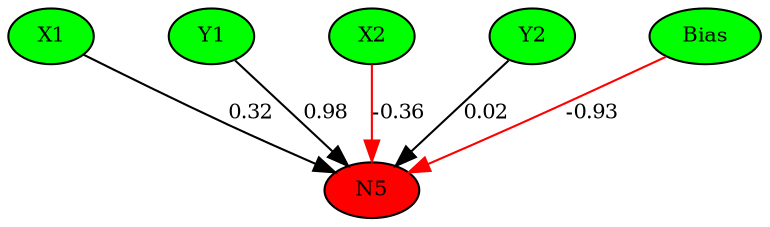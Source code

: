 digraph g { 
N0 [shape=ellipse, label=Bias,fontsize=10,height=0.1,width=0.1,style=filled,fillcolor=green]
N1[shape=ellipse label=X1,fontsize=10,height=0.1,width=0.1,style=filled,fillcolor=green]
N2[shape=ellipse label=Y1,fontsize=10,height=0.1,width=0.1,style=filled,fillcolor=green]
N3[shape=ellipse label=X2,fontsize=10,height=0.1,width=0.1,style=filled,fillcolor=green]
N4[shape=ellipse label=Y2,fontsize=10,height=0.1,width=0.1,style=filled,fillcolor=green]
N5[shape=ellipse,fontsize = 10, height = 0.1, width = 0.1, style = filled, fillcolor = red]
N0 -> N5 [color=red] [arrowType=inv][ label=-0.93,fontsize=10]
N1 -> N5 [color=black] [ label=0.32,fontsize=10]
N2 -> N5 [color=black] [ label=0.98,fontsize=10]
N3 -> N5 [color=red] [arrowType=inv][ label=-0.36,fontsize=10]
N4 -> N5 [color=black] [ label=0.02,fontsize=10]
 { rank=same; 
N5
 } 
 { rank=same; 
N1 ->N2 ->N3 ->N4 ->N0 [style=invis]
 } 
}
